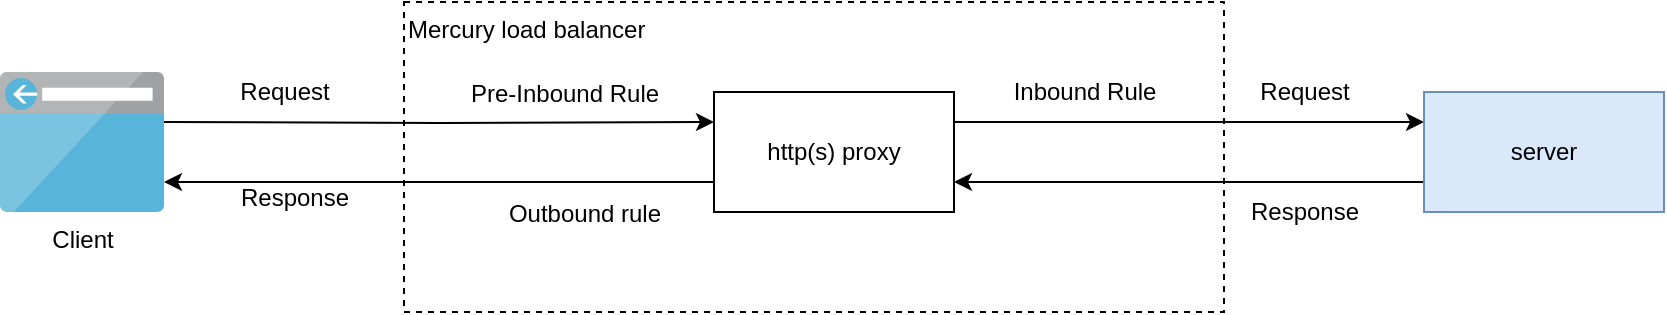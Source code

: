 <mxfile version="12.2.2" type="device" pages="1"><diagram id="2O25XfEnm6OL6pBIo8N5" name="Page-1"><mxGraphModel dx="1462" dy="710" grid="1" gridSize="10" guides="1" tooltips="1" connect="1" arrows="1" fold="1" page="1" pageScale="1" pageWidth="850" pageHeight="1100" math="0" shadow="0"><root><mxCell id="0"/><mxCell id="1" parent="0"/><mxCell id="YSGPOGUrcc53DYhzY5W4-4" value="Mercury load balancer" style="rounded=0;whiteSpace=wrap;html=1;dashed=1;verticalAlign=top;align=left;" parent="1" vertex="1"><mxGeometry x="210" y="155" width="410" height="155" as="geometry"/></mxCell><mxCell id="YSGPOGUrcc53DYhzY5W4-6" style="edgeStyle=orthogonalEdgeStyle;rounded=0;orthogonalLoop=1;jettySize=auto;html=1;exitX=1;exitY=0.25;exitDx=0;exitDy=0;entryX=0;entryY=0.25;entryDx=0;entryDy=0;" parent="1" source="YSGPOGUrcc53DYhzY5W4-1" target="YSGPOGUrcc53DYhzY5W4-5" edge="1"><mxGeometry relative="1" as="geometry"/></mxCell><mxCell id="YSGPOGUrcc53DYhzY5W4-8" value="Inbound Rule" style="text;html=1;resizable=0;points=[];align=center;verticalAlign=middle;labelBackgroundColor=#ffffff;" parent="YSGPOGUrcc53DYhzY5W4-6" vertex="1" connectable="0"><mxGeometry x="-0.211" y="-3" relative="1" as="geometry"><mxPoint x="-28" y="-18" as="offset"/></mxGeometry></mxCell><mxCell id="YSGPOGUrcc53DYhzY5W4-14" value="Request" style="text;html=1;resizable=0;points=[];align=center;verticalAlign=middle;labelBackgroundColor=#ffffff;" parent="YSGPOGUrcc53DYhzY5W4-6" vertex="1" connectable="0"><mxGeometry x="0.353" y="-2" relative="1" as="geometry"><mxPoint x="16" y="-17" as="offset"/></mxGeometry></mxCell><mxCell id="YSGPOGUrcc53DYhzY5W4-10" style="edgeStyle=orthogonalEdgeStyle;rounded=0;orthogonalLoop=1;jettySize=auto;html=1;exitX=0;exitY=0.75;exitDx=0;exitDy=0;entryX=1;entryY=0.75;entryDx=0;entryDy=0;" parent="1" source="YSGPOGUrcc53DYhzY5W4-1" edge="1"><mxGeometry relative="1" as="geometry"><mxPoint x="90" y="245" as="targetPoint"/></mxGeometry></mxCell><mxCell id="YSGPOGUrcc53DYhzY5W4-11" value="Outbound rule" style="text;html=1;resizable=0;points=[];align=center;verticalAlign=middle;labelBackgroundColor=#ffffff;" parent="YSGPOGUrcc53DYhzY5W4-10" vertex="1" connectable="0"><mxGeometry x="0.056" y="-1" relative="1" as="geometry"><mxPoint x="80" y="16" as="offset"/></mxGeometry></mxCell><mxCell id="YSGPOGUrcc53DYhzY5W4-1" value="http(s) proxy" style="rounded=0;whiteSpace=wrap;html=1;" parent="1" vertex="1"><mxGeometry x="365" y="200" width="120" height="60" as="geometry"/></mxCell><mxCell id="YSGPOGUrcc53DYhzY5W4-3" style="edgeStyle=orthogonalEdgeStyle;rounded=0;orthogonalLoop=1;jettySize=auto;html=1;exitX=1;exitY=0.25;exitDx=0;exitDy=0;entryX=0;entryY=0.25;entryDx=0;entryDy=0;" parent="1" target="YSGPOGUrcc53DYhzY5W4-1" edge="1"><mxGeometry relative="1" as="geometry"><mxPoint x="90" y="215" as="sourcePoint"/></mxGeometry></mxCell><mxCell id="YSGPOGUrcc53DYhzY5W4-7" value="Pre-Inbound Rule" style="text;html=1;resizable=0;points=[];align=center;verticalAlign=middle;labelBackgroundColor=#ffffff;" parent="YSGPOGUrcc53DYhzY5W4-3" vertex="1" connectable="0"><mxGeometry x="-0.056" y="1" relative="1" as="geometry"><mxPoint x="70" y="-14" as="offset"/></mxGeometry></mxCell><mxCell id="YSGPOGUrcc53DYhzY5W4-12" value="Request" style="text;html=1;resizable=0;points=[];align=center;verticalAlign=middle;labelBackgroundColor=#ffffff;" parent="YSGPOGUrcc53DYhzY5W4-3" vertex="1" connectable="0"><mxGeometry x="-0.6" y="-1" relative="1" as="geometry"><mxPoint x="5" y="-16" as="offset"/></mxGeometry></mxCell><mxCell id="YSGPOGUrcc53DYhzY5W4-9" style="edgeStyle=orthogonalEdgeStyle;rounded=0;orthogonalLoop=1;jettySize=auto;html=1;exitX=0;exitY=0.75;exitDx=0;exitDy=0;entryX=1;entryY=0.75;entryDx=0;entryDy=0;" parent="1" source="YSGPOGUrcc53DYhzY5W4-5" target="YSGPOGUrcc53DYhzY5W4-1" edge="1"><mxGeometry relative="1" as="geometry"/></mxCell><mxCell id="YSGPOGUrcc53DYhzY5W4-15" value="Response" style="text;html=1;resizable=0;points=[];align=center;verticalAlign=middle;labelBackgroundColor=#ffffff;" parent="YSGPOGUrcc53DYhzY5W4-9" vertex="1" connectable="0"><mxGeometry x="-0.498" y="-1" relative="1" as="geometry"><mxPoint x="-1" y="16" as="offset"/></mxGeometry></mxCell><mxCell id="YSGPOGUrcc53DYhzY5W4-5" value="server" style="rounded=0;whiteSpace=wrap;html=1;fillColor=#dae8fc;strokeColor=#6c8ebf;" parent="1" vertex="1"><mxGeometry x="720" y="200" width="120" height="60" as="geometry"/></mxCell><mxCell id="YSGPOGUrcc53DYhzY5W4-13" value="Response" style="text;html=1;resizable=0;points=[];align=center;verticalAlign=middle;labelBackgroundColor=#ffffff;" parent="1" vertex="1" connectable="0"><mxGeometry x="150" y="200" as="geometry"><mxPoint x="5" y="53" as="offset"/></mxGeometry></mxCell><mxCell id="Mwsv3uLeJRHmkqjJwcJS-1" value="Client" style="aspect=fixed;html=1;perimeter=none;align=center;shadow=0;dashed=0;image;fontSize=12;image=img/lib/mscae/Browser.svg;spacingBottom=-100;verticalAlign=top;" vertex="1" parent="1"><mxGeometry x="8" y="190" width="82" height="70" as="geometry"/></mxCell></root></mxGraphModel></diagram></mxfile>